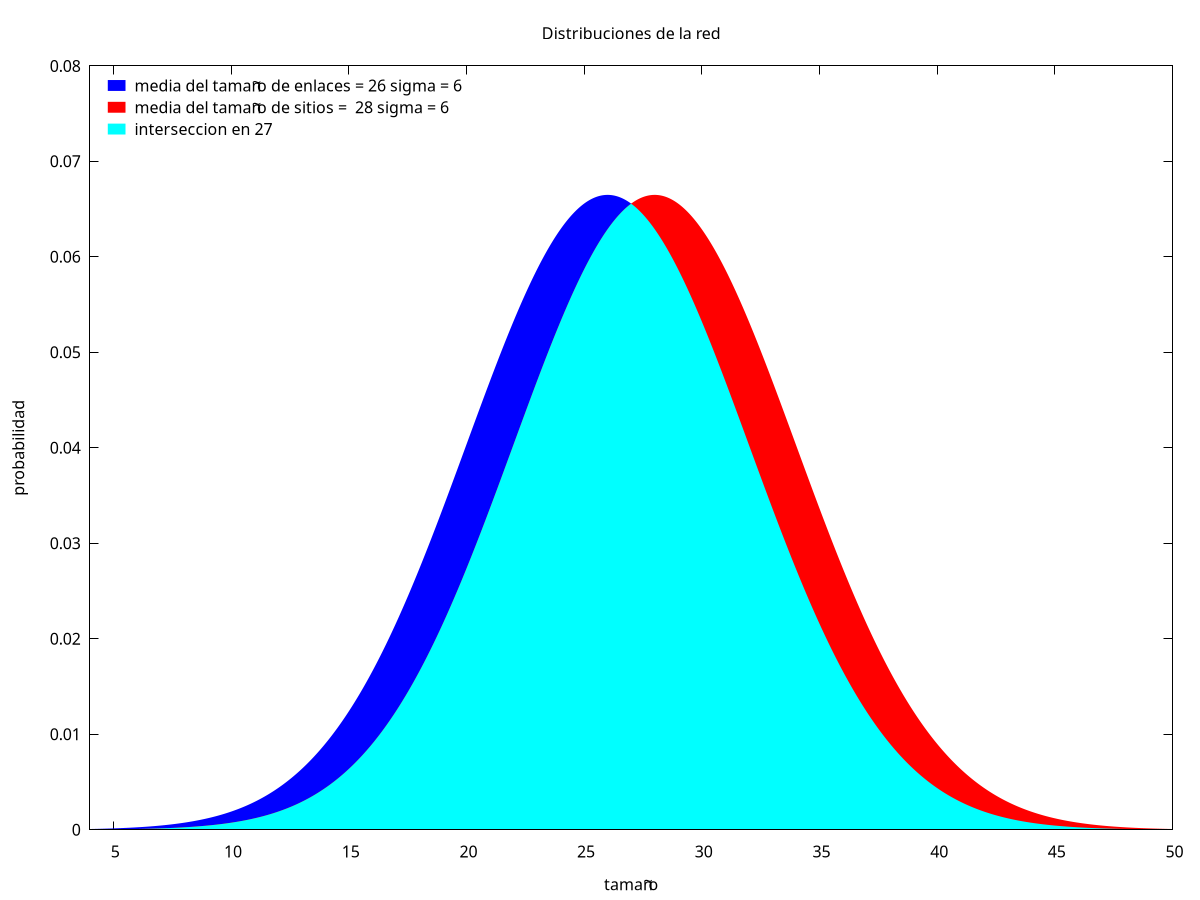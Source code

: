 set terminal postscript eps enhanced color
set output 'traslape.eps'
set style fill solid 1.0 noborder
set style function filledcurves y1=0
set samples 1000
set xrange [4.000000:50.000000]
set yrange [0:0.08]
set xlabel 'tama~n{.3\176}o'
set ylabel 'probabilidad'
set key top left Left reverse samplen 1
set title 'Distribuciones de la red'
Gauss(x,mu,sigma) = 1./(sigma*sqrt(2*pi)) * exp( -(x-mu)**2 / (2*sigma**2) )
plot Gauss(x, 26.000000, 6.000000) lc rgb "blue" title 'media del tama~n{.3\176}o de enlaces = 26 sigma = 6 ', Gauss(x, 28.000000, 6.000000) lc rgb "red" title 'media del tama~n{.3\176}o de sitios =  28 sigma = 6',((x > 27.000000 ) ? Gauss(x, 26.000000, 6.000000):Gauss(x, 28.000000, 6.000000)) lc rgb "#00FFFF" title 'interseccion en 27' 
